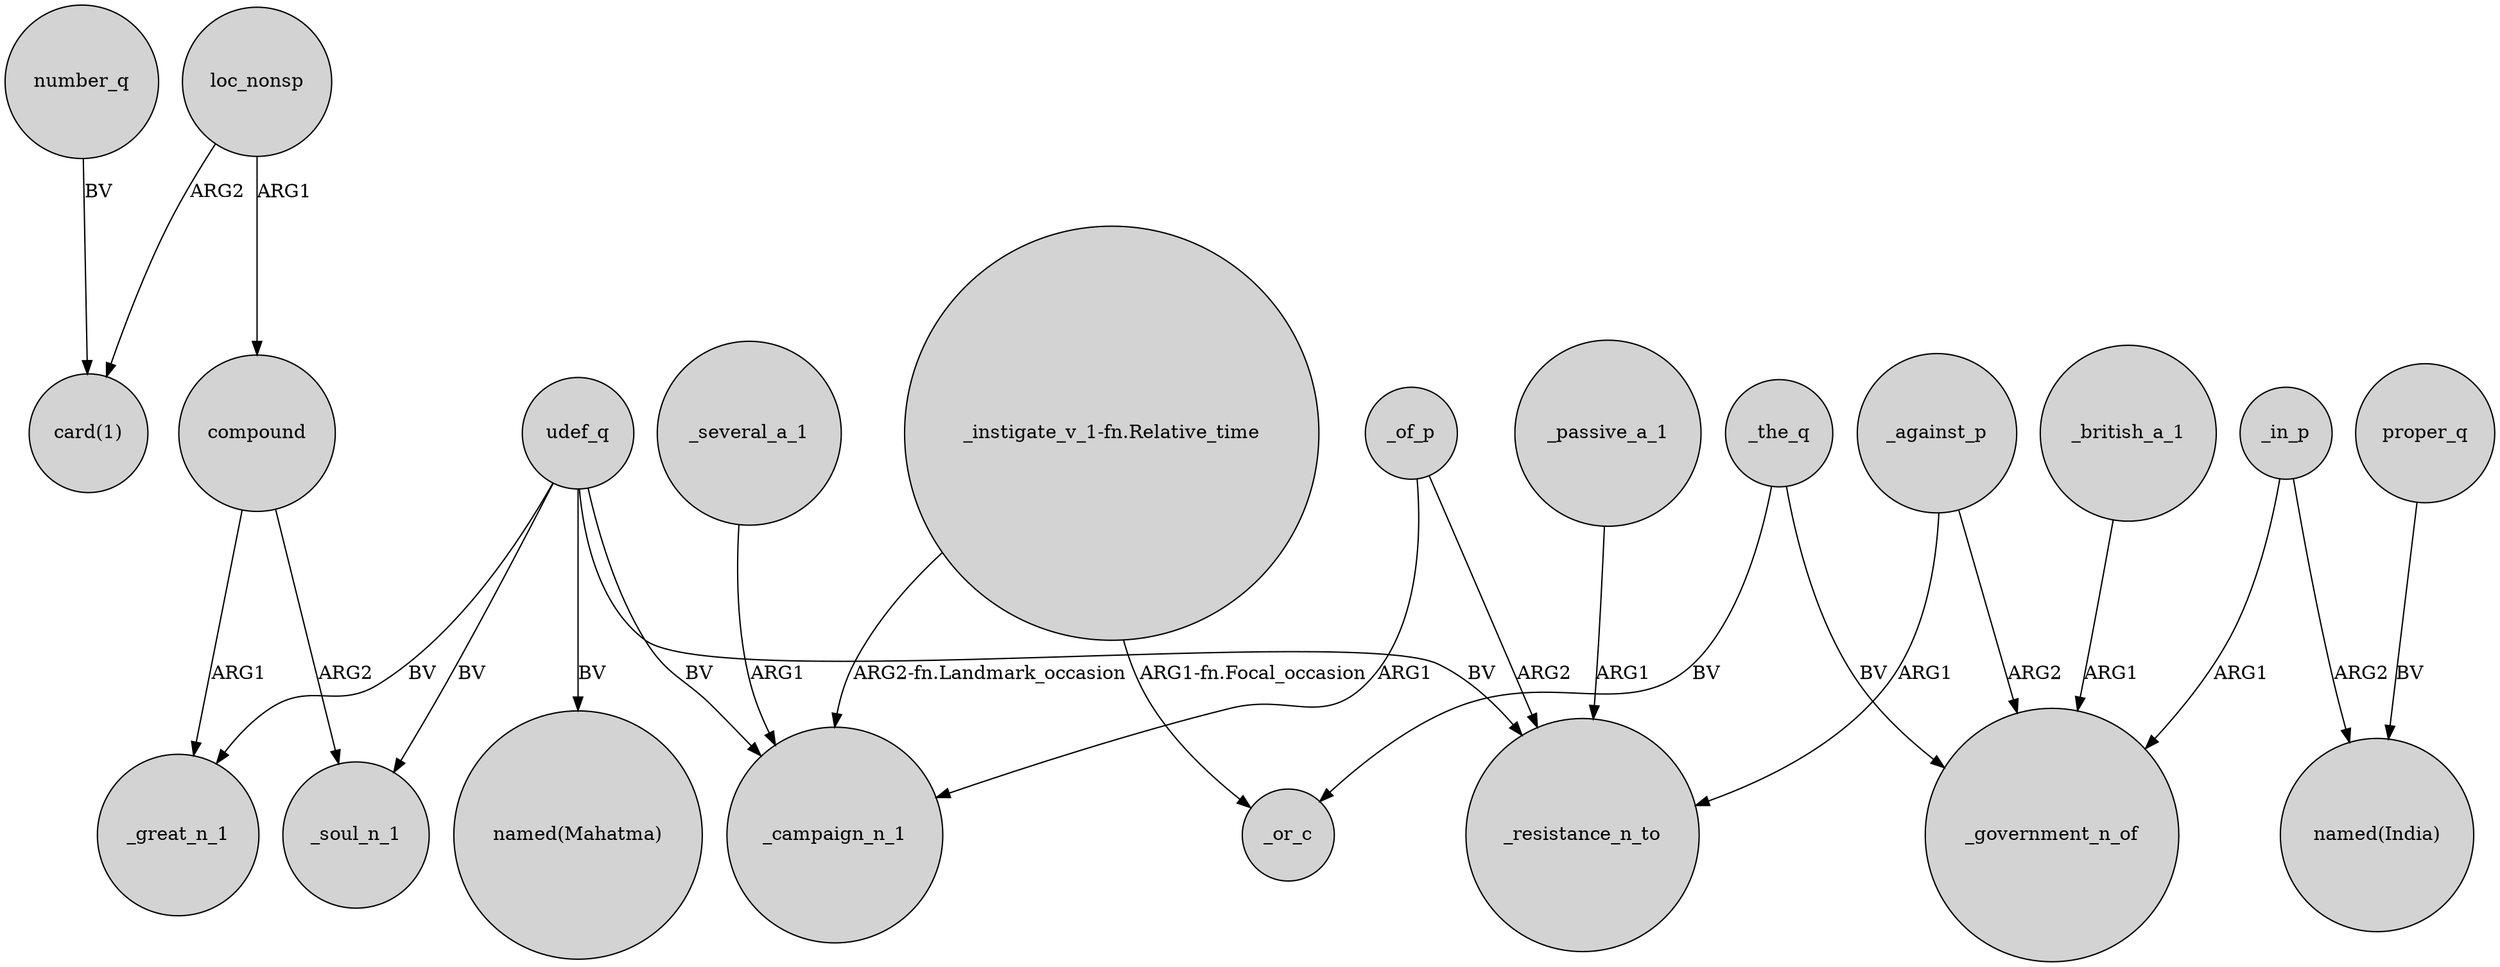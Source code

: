 digraph {
	node [shape=circle style=filled]
	number_q -> "card(1)" [label=BV]
	udef_q -> _campaign_n_1 [label=BV]
	proper_q -> "named(India)" [label=BV]
	_against_p -> _resistance_n_to [label=ARG1]
	udef_q -> "named(Mahatma)" [label=BV]
	loc_nonsp -> compound [label=ARG1]
	udef_q -> _soul_n_1 [label=BV]
	_against_p -> _government_n_of [label=ARG2]
	loc_nonsp -> "card(1)" [label=ARG2]
	compound -> _great_n_1 [label=ARG1]
	"_instigate_v_1-fn.Relative_time" -> _campaign_n_1 [label="ARG2-fn.Landmark_occasion"]
	_british_a_1 -> _government_n_of [label=ARG1]
	_several_a_1 -> _campaign_n_1 [label=ARG1]
	_in_p -> "named(India)" [label=ARG2]
	_of_p -> _campaign_n_1 [label=ARG1]
	_in_p -> _government_n_of [label=ARG1]
	_the_q -> _government_n_of [label=BV]
	_the_q -> _or_c [label=BV]
	"_instigate_v_1-fn.Relative_time" -> _or_c [label="ARG1-fn.Focal_occasion"]
	_of_p -> _resistance_n_to [label=ARG2]
	_passive_a_1 -> _resistance_n_to [label=ARG1]
	udef_q -> _great_n_1 [label=BV]
	compound -> _soul_n_1 [label=ARG2]
	udef_q -> _resistance_n_to [label=BV]
}
